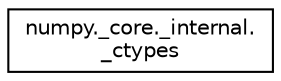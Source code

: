 digraph "Graphical Class Hierarchy"
{
 // LATEX_PDF_SIZE
  edge [fontname="Helvetica",fontsize="10",labelfontname="Helvetica",labelfontsize="10"];
  node [fontname="Helvetica",fontsize="10",shape=record];
  rankdir="LR";
  Node0 [label="numpy._core._internal.\l_ctypes",height=0.2,width=0.4,color="black", fillcolor="white", style="filled",URL="$classnumpy_1_1__core_1_1__internal_1_1__ctypes.html",tooltip=" "];
}
